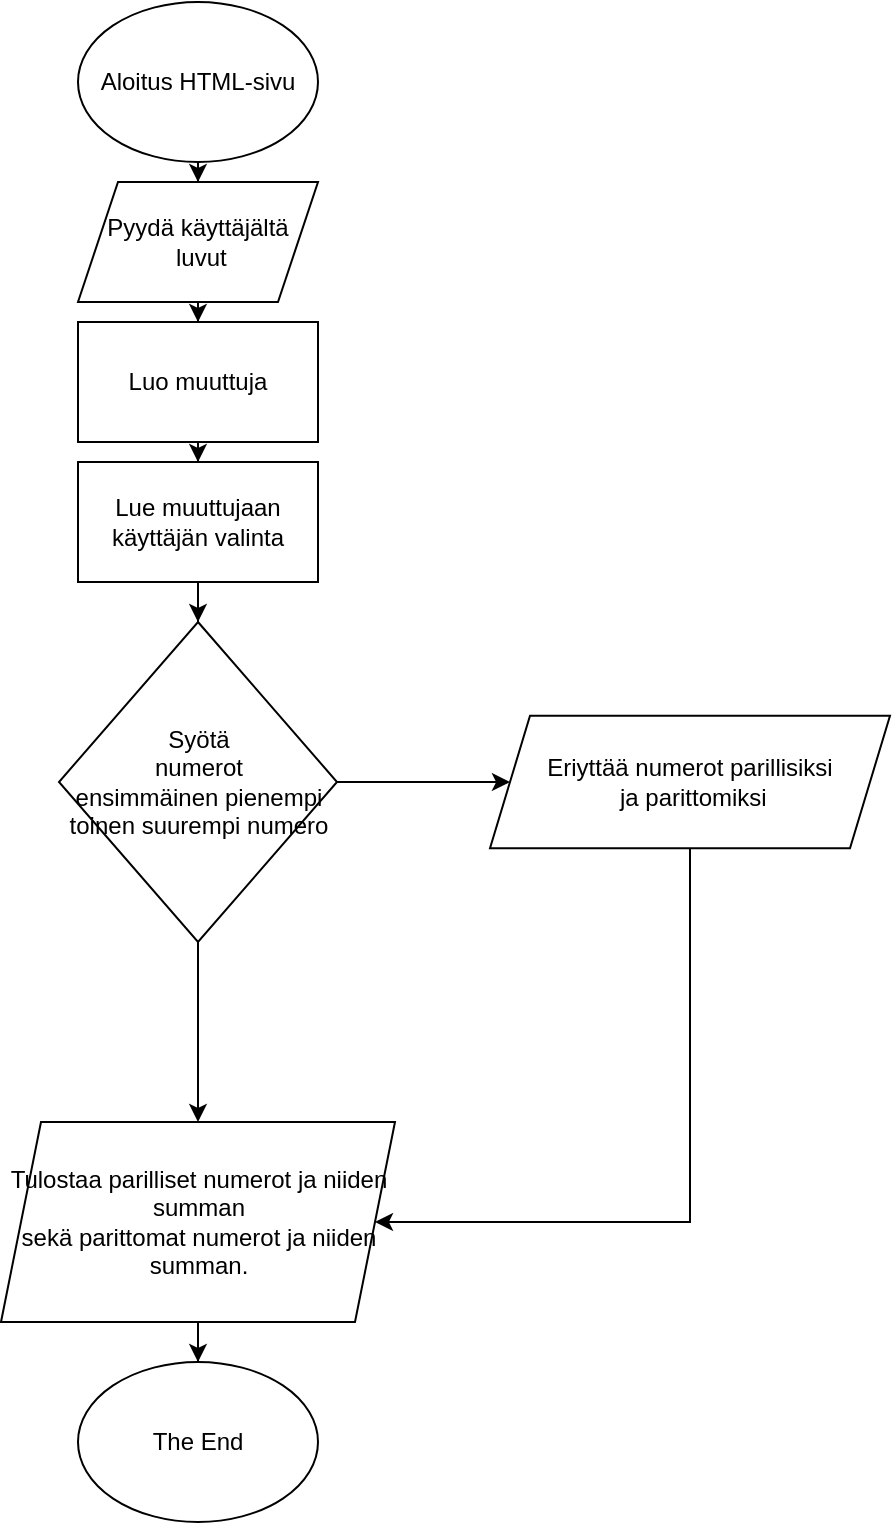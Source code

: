 <mxfile version="22.0.8" type="github">
  <diagram name="Sivu-1" id="jNaYSMbeP0Z_qt4pjJCi">
    <mxGraphModel dx="906" dy="725" grid="1" gridSize="10" guides="1" tooltips="1" connect="1" arrows="1" fold="1" page="1" pageScale="1" pageWidth="827" pageHeight="1169" math="0" shadow="0">
      <root>
        <mxCell id="0" />
        <mxCell id="1" parent="0" />
        <mxCell id="fHiISs76fz-oC04-sptV-9" value="" style="edgeStyle=orthogonalEdgeStyle;rounded=0;orthogonalLoop=1;jettySize=auto;html=1;" parent="1" source="fHiISs76fz-oC04-sptV-1" target="fHiISs76fz-oC04-sptV-2" edge="1">
          <mxGeometry relative="1" as="geometry" />
        </mxCell>
        <mxCell id="fHiISs76fz-oC04-sptV-1" value="Aloitus HTML-sivu" style="ellipse;whiteSpace=wrap;html=1;" parent="1" vertex="1">
          <mxGeometry x="354" y="10" width="120" height="80" as="geometry" />
        </mxCell>
        <mxCell id="fHiISs76fz-oC04-sptV-10" value="" style="edgeStyle=orthogonalEdgeStyle;rounded=0;orthogonalLoop=1;jettySize=auto;html=1;" parent="1" source="fHiISs76fz-oC04-sptV-2" target="fHiISs76fz-oC04-sptV-3" edge="1">
          <mxGeometry relative="1" as="geometry" />
        </mxCell>
        <mxCell id="fHiISs76fz-oC04-sptV-2" value="&lt;div&gt;Pyydä käyttäjältä&lt;/div&gt;&lt;div&gt;&amp;nbsp;luvut&lt;br&gt;&lt;/div&gt;" style="shape=parallelogram;perimeter=parallelogramPerimeter;whiteSpace=wrap;html=1;fixedSize=1;" parent="1" vertex="1">
          <mxGeometry x="354" y="100" width="120" height="60" as="geometry" />
        </mxCell>
        <mxCell id="fHiISs76fz-oC04-sptV-11" value="" style="edgeStyle=orthogonalEdgeStyle;rounded=0;orthogonalLoop=1;jettySize=auto;html=1;" parent="1" source="fHiISs76fz-oC04-sptV-3" target="fHiISs76fz-oC04-sptV-4" edge="1">
          <mxGeometry relative="1" as="geometry" />
        </mxCell>
        <mxCell id="fHiISs76fz-oC04-sptV-3" value="Luo muuttuja" style="rounded=0;whiteSpace=wrap;html=1;" parent="1" vertex="1">
          <mxGeometry x="354" y="170" width="120" height="60" as="geometry" />
        </mxCell>
        <mxCell id="fHiISs76fz-oC04-sptV-12" value="" style="edgeStyle=orthogonalEdgeStyle;rounded=0;orthogonalLoop=1;jettySize=auto;html=1;" parent="1" source="fHiISs76fz-oC04-sptV-4" target="fHiISs76fz-oC04-sptV-5" edge="1">
          <mxGeometry relative="1" as="geometry" />
        </mxCell>
        <mxCell id="fHiISs76fz-oC04-sptV-4" value="&lt;div&gt;Lue muuttujaan&lt;/div&gt;&lt;div&gt;käyttäjän valinta&lt;br&gt;&lt;/div&gt;" style="rounded=0;whiteSpace=wrap;html=1;" parent="1" vertex="1">
          <mxGeometry x="354" y="240" width="120" height="60" as="geometry" />
        </mxCell>
        <mxCell id="fHiISs76fz-oC04-sptV-14" value="" style="edgeStyle=orthogonalEdgeStyle;rounded=0;orthogonalLoop=1;jettySize=auto;html=1;" parent="1" source="fHiISs76fz-oC04-sptV-5" target="fHiISs76fz-oC04-sptV-7" edge="1">
          <mxGeometry relative="1" as="geometry" />
        </mxCell>
        <mxCell id="RmFNih_TY_qP6DySXYq4-3" value="" style="edgeStyle=orthogonalEdgeStyle;rounded=0;orthogonalLoop=1;jettySize=auto;html=1;" edge="1" parent="1" source="fHiISs76fz-oC04-sptV-5" target="RmFNih_TY_qP6DySXYq4-1">
          <mxGeometry relative="1" as="geometry" />
        </mxCell>
        <mxCell id="fHiISs76fz-oC04-sptV-5" value="&lt;div&gt;Syötä&lt;/div&gt;&lt;div&gt;numerot&lt;/div&gt;&lt;div&gt;ensimmäinen pienempi&lt;/div&gt;&lt;div&gt;toinen suurempi numero&lt;br&gt;&lt;/div&gt;" style="rhombus;whiteSpace=wrap;html=1;" parent="1" vertex="1">
          <mxGeometry x="344.5" y="320" width="139" height="160" as="geometry" />
        </mxCell>
        <mxCell id="fHiISs76fz-oC04-sptV-15" value="" style="edgeStyle=orthogonalEdgeStyle;rounded=0;orthogonalLoop=1;jettySize=auto;html=1;" parent="1" source="fHiISs76fz-oC04-sptV-7" target="fHiISs76fz-oC04-sptV-8" edge="1">
          <mxGeometry relative="1" as="geometry" />
        </mxCell>
        <mxCell id="fHiISs76fz-oC04-sptV-7" value="&lt;div&gt;Tulostaa parilliset numerot ja niiden summan&lt;/div&gt;&lt;div&gt;sekä parittomat numerot ja niiden summan.&lt;br&gt;&lt;/div&gt;" style="shape=parallelogram;perimeter=parallelogramPerimeter;whiteSpace=wrap;html=1;fixedSize=1;" parent="1" vertex="1">
          <mxGeometry x="315.5" y="570" width="197" height="100" as="geometry" />
        </mxCell>
        <mxCell id="fHiISs76fz-oC04-sptV-8" value="The End" style="ellipse;whiteSpace=wrap;html=1;" parent="1" vertex="1">
          <mxGeometry x="354" y="690" width="120" height="80" as="geometry" />
        </mxCell>
        <mxCell id="RmFNih_TY_qP6DySXYq4-6" value="" style="edgeStyle=orthogonalEdgeStyle;rounded=0;orthogonalLoop=1;jettySize=auto;html=1;exitX=0.5;exitY=1;exitDx=0;exitDy=0;" edge="1" parent="1" source="RmFNih_TY_qP6DySXYq4-1">
          <mxGeometry relative="1" as="geometry">
            <mxPoint x="502.5" y="620" as="targetPoint" />
            <Array as="points">
              <mxPoint x="660" y="620" />
            </Array>
          </mxGeometry>
        </mxCell>
        <mxCell id="RmFNih_TY_qP6DySXYq4-1" value="&lt;div&gt;Eriyttää numerot parillisiksi&lt;/div&gt;&lt;div&gt;&amp;nbsp;ja parittomiksi&lt;/div&gt;" style="shape=parallelogram;perimeter=parallelogramPerimeter;whiteSpace=wrap;html=1;fixedSize=1;" vertex="1" parent="1">
          <mxGeometry x="560" y="366.88" width="200" height="66.25" as="geometry" />
        </mxCell>
      </root>
    </mxGraphModel>
  </diagram>
</mxfile>

